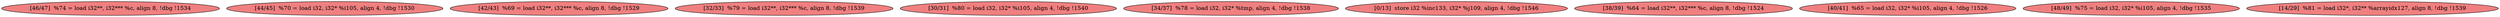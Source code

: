 
digraph G {


node2752 [fillcolor=lightcoral,label="[46/47]  %74 = load i32**, i32*** %c, align 8, !dbg !1534",shape=ellipse,style=filled ]
node2751 [fillcolor=lightcoral,label="[44/45]  %70 = load i32, i32* %i105, align 4, !dbg !1530",shape=ellipse,style=filled ]
node2750 [fillcolor=lightcoral,label="[42/43]  %69 = load i32**, i32*** %c, align 8, !dbg !1529",shape=ellipse,style=filled ]
node2749 [fillcolor=lightcoral,label="[32/33]  %79 = load i32**, i32*** %c, align 8, !dbg !1539",shape=ellipse,style=filled ]
node2748 [fillcolor=lightcoral,label="[30/31]  %80 = load i32, i32* %i105, align 4, !dbg !1540",shape=ellipse,style=filled ]
node2743 [fillcolor=lightcoral,label="[34/37]  %78 = load i32, i32* %tmp, align 4, !dbg !1538",shape=ellipse,style=filled ]
node2747 [fillcolor=lightcoral,label="[0/13]  store i32 %inc133, i32* %j109, align 4, !dbg !1546",shape=ellipse,style=filled ]
node2742 [fillcolor=lightcoral,label="[38/39]  %64 = load i32**, i32*** %c, align 8, !dbg !1524",shape=ellipse,style=filled ]
node2744 [fillcolor=lightcoral,label="[40/41]  %65 = load i32, i32* %i105, align 4, !dbg !1526",shape=ellipse,style=filled ]
node2745 [fillcolor=lightcoral,label="[48/49]  %75 = load i32, i32* %i105, align 4, !dbg !1535",shape=ellipse,style=filled ]
node2746 [fillcolor=lightcoral,label="[14/29]  %81 = load i32*, i32** %arrayidx127, align 8, !dbg !1539",shape=ellipse,style=filled ]



}
